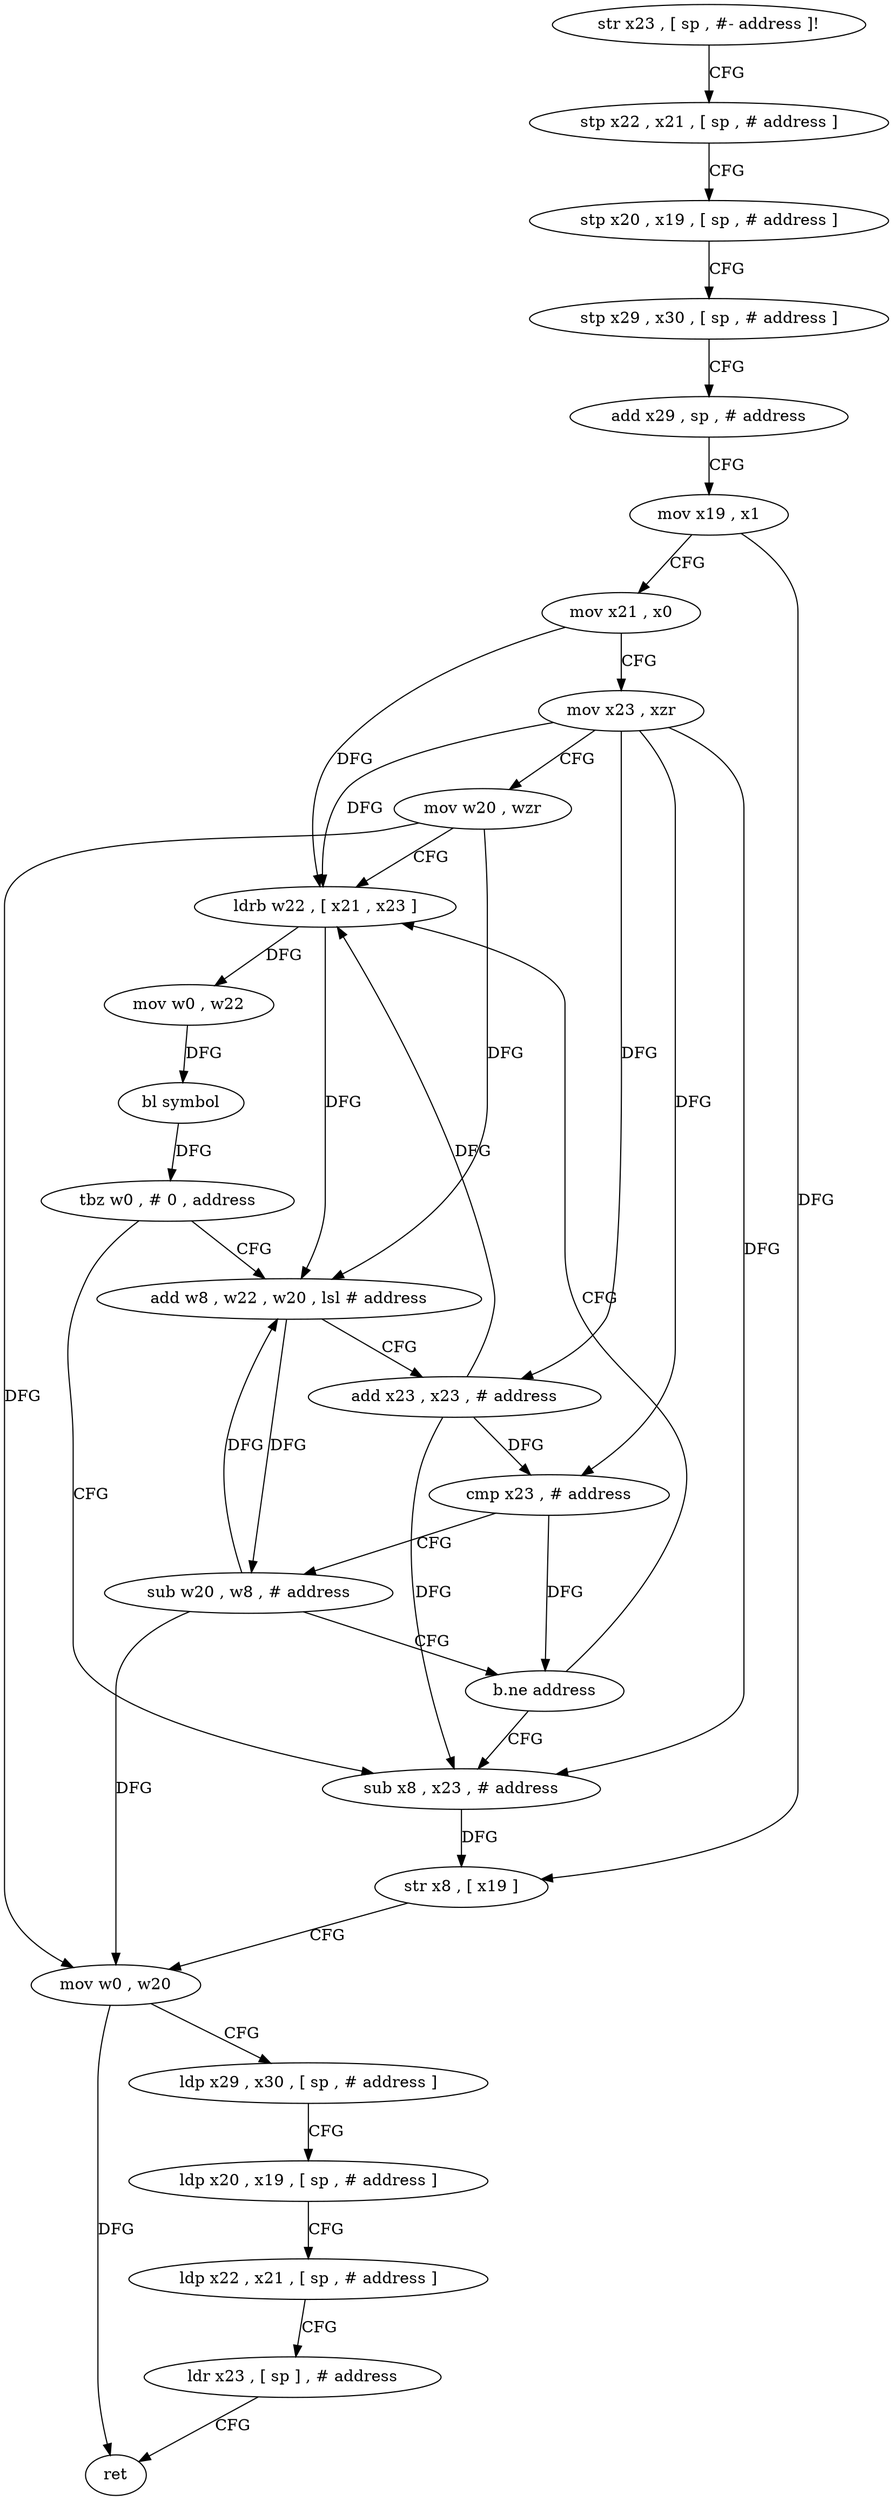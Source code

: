 digraph "func" {
"4236292" [label = "str x23 , [ sp , #- address ]!" ]
"4236296" [label = "stp x22 , x21 , [ sp , # address ]" ]
"4236300" [label = "stp x20 , x19 , [ sp , # address ]" ]
"4236304" [label = "stp x29 , x30 , [ sp , # address ]" ]
"4236308" [label = "add x29 , sp , # address" ]
"4236312" [label = "mov x19 , x1" ]
"4236316" [label = "mov x21 , x0" ]
"4236320" [label = "mov x23 , xzr" ]
"4236324" [label = "mov w20 , wzr" ]
"4236328" [label = "ldrb w22 , [ x21 , x23 ]" ]
"4236364" [label = "sub x8 , x23 , # address" ]
"4236368" [label = "str x8 , [ x19 ]" ]
"4236372" [label = "mov w0 , w20" ]
"4236376" [label = "ldp x29 , x30 , [ sp , # address ]" ]
"4236380" [label = "ldp x20 , x19 , [ sp , # address ]" ]
"4236384" [label = "ldp x22 , x21 , [ sp , # address ]" ]
"4236388" [label = "ldr x23 , [ sp ] , # address" ]
"4236392" [label = "ret" ]
"4236344" [label = "add w8 , w22 , w20 , lsl # address" ]
"4236348" [label = "add x23 , x23 , # address" ]
"4236352" [label = "cmp x23 , # address" ]
"4236356" [label = "sub w20 , w8 , # address" ]
"4236360" [label = "b.ne address" ]
"4236332" [label = "mov w0 , w22" ]
"4236336" [label = "bl symbol" ]
"4236340" [label = "tbz w0 , # 0 , address" ]
"4236292" -> "4236296" [ label = "CFG" ]
"4236296" -> "4236300" [ label = "CFG" ]
"4236300" -> "4236304" [ label = "CFG" ]
"4236304" -> "4236308" [ label = "CFG" ]
"4236308" -> "4236312" [ label = "CFG" ]
"4236312" -> "4236316" [ label = "CFG" ]
"4236312" -> "4236368" [ label = "DFG" ]
"4236316" -> "4236320" [ label = "CFG" ]
"4236316" -> "4236328" [ label = "DFG" ]
"4236320" -> "4236324" [ label = "CFG" ]
"4236320" -> "4236328" [ label = "DFG" ]
"4236320" -> "4236364" [ label = "DFG" ]
"4236320" -> "4236348" [ label = "DFG" ]
"4236320" -> "4236352" [ label = "DFG" ]
"4236324" -> "4236328" [ label = "CFG" ]
"4236324" -> "4236372" [ label = "DFG" ]
"4236324" -> "4236344" [ label = "DFG" ]
"4236328" -> "4236332" [ label = "DFG" ]
"4236328" -> "4236344" [ label = "DFG" ]
"4236364" -> "4236368" [ label = "DFG" ]
"4236368" -> "4236372" [ label = "CFG" ]
"4236372" -> "4236376" [ label = "CFG" ]
"4236372" -> "4236392" [ label = "DFG" ]
"4236376" -> "4236380" [ label = "CFG" ]
"4236380" -> "4236384" [ label = "CFG" ]
"4236384" -> "4236388" [ label = "CFG" ]
"4236388" -> "4236392" [ label = "CFG" ]
"4236344" -> "4236348" [ label = "CFG" ]
"4236344" -> "4236356" [ label = "DFG" ]
"4236348" -> "4236352" [ label = "DFG" ]
"4236348" -> "4236328" [ label = "DFG" ]
"4236348" -> "4236364" [ label = "DFG" ]
"4236352" -> "4236356" [ label = "CFG" ]
"4236352" -> "4236360" [ label = "DFG" ]
"4236356" -> "4236360" [ label = "CFG" ]
"4236356" -> "4236372" [ label = "DFG" ]
"4236356" -> "4236344" [ label = "DFG" ]
"4236360" -> "4236328" [ label = "CFG" ]
"4236360" -> "4236364" [ label = "CFG" ]
"4236332" -> "4236336" [ label = "DFG" ]
"4236336" -> "4236340" [ label = "DFG" ]
"4236340" -> "4236364" [ label = "CFG" ]
"4236340" -> "4236344" [ label = "CFG" ]
}
